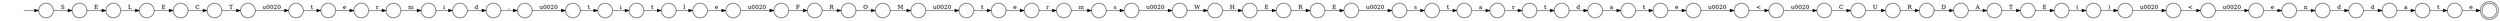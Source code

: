 digraph Automaton {
  rankdir = LR;
  0 [shape=circle,label=""];
  0 -> 65 [label="\u0020"]
  1 [shape=circle,label=""];
  1 -> 47 [label="T"]
  2 [shape=circle,label=""];
  initial [shape=plaintext,label=""];
  initial -> 2
  2 -> 35 [label="S"]
  3 [shape=circle,label=""];
  3 -> 24 [label="E"]
  4 [shape=circle,label=""];
  4 -> 59 [label="e"]
  5 [shape=circle,label=""];
  5 -> 53 [label="s"]
  6 [shape=circle,label=""];
  6 -> 46 [label="i"]
  7 [shape=circle,label=""];
  7 -> 58 [label="C"]
  8 [shape=circle,label=""];
  8 -> 4 [label="t"]
  9 [shape=circle,label=""];
  9 -> 64 [label="e"]
  10 [shape=circle,label=""];
  10 -> 16 [label="\u0020"]
  11 [shape=circle,label=""];
  11 -> 12 [label="a"]
  12 [shape=circle,label=""];
  12 -> 29 [label="r"]
  13 [shape=circle,label=""];
  13 -> 0 [label="<"]
  14 [shape=circle,label=""];
  14 -> 32 [label="e"]
  15 [shape=circle,label=""];
  15 -> 13 [label="\u0020"]
  16 [shape=circle,label=""];
  16 -> 14 [label="t"]
  17 [shape=circle,label=""];
  17 -> 31 [label="T"]
  18 [shape=circle,label=""];
  18 -> 21 [label="("]
  19 [shape=circle,label=""];
  19 -> 20 [label="R"]
  20 [shape=circle,label=""];
  20 -> 33 [label="D"]
  21 [shape=circle,label=""];
  21 -> 15 [label=")"]
  22 [shape=circle,label=""];
  22 -> 3 [label="L"]
  23 [shape=circle,label=""];
  23 -> 6 [label="m"]
  24 [shape=circle,label=""];
  24 -> 17 [label="C"]
  25 [shape=circle,label=""];
  25 -> 5 [label="\u0020"]
  26 [shape=circle,label=""];
  26 -> 68 [label="d"]
  27 [shape=circle,label=""];
  27 -> 36 [label="\u0020"]
  28 [shape=circle,label=""];
  28 -> 56 [label="s"]
  29 [shape=circle,label=""];
  29 -> 26 [label="t"]
  30 [shape=circle,label=""];
  30 -> 48 [label="t"]
  31 [shape=circle,label=""];
  31 -> 8 [label="\u0020"]
  32 [shape=circle,label=""];
  32 -> 60 [label="r"]
  33 [shape=circle,label=""];
  33 -> 1 [label="A"]
  34 [shape=circle,label=""];
  34 -> 7 [label="\u0020"]
  35 [shape=circle,label=""];
  35 -> 22 [label="E"]
  36 [shape=circle,label=""];
  36 -> 49 [label="t"]
  37 [shape=circle,label=""];
  37 -> 40 [label="R"]
  38 [shape=circle,label=""];
  38 -> 66 [label="H"]
  39 [shape=circle,label=""];
  39 -> 52 [label="e"]
  40 [shape=circle,label=""];
  40 -> 25 [label="E"]
  41 [shape=circle,label=""];
  41 -> 50 [label="d"]
  42 [shape=circle,label=""];
  42 -> 39 [label="t"]
  43 [shape=circle,label=""];
  43 -> 10 [label="M"]
  44 [shape=circle,label=""];
  44 -> 9 [label="t"]
  45 [shape=circle,label=""];
  45 -> 54 [label="n"]
  46 [shape=circle,label=""];
  46 -> 63 [label="d"]
  47 [shape=circle,label=""];
  47 -> 18 [label="E"]
  48 [shape=circle,label=""];
  48 -> 69 [label="l"]
  49 [shape=circle,label=""];
  49 -> 30 [label="i"]
  50 [shape=circle,label=""];
  50 -> 42 [label="a"]
  51 [shape=circle,label=""];
  51 -> 34 [label="<"]
  52 [shape=doublecircle,label=""];
  53 [shape=circle,label=""];
  53 -> 11 [label="t"]
  54 [shape=circle,label=""];
  54 -> 41 [label="d"]
  55 [shape=circle,label=""];
  55 -> 61 [label="R"]
  56 [shape=circle,label=""];
  56 -> 57 [label="\u0020"]
  57 [shape=circle,label=""];
  57 -> 38 [label="W"]
  58 [shape=circle,label=""];
  58 -> 19 [label="U"]
  59 [shape=circle,label=""];
  59 -> 23 [label="r"]
  60 [shape=circle,label=""];
  60 -> 28 [label="m"]
  61 [shape=circle,label=""];
  61 -> 43 [label="O"]
  62 [shape=circle,label=""];
  62 -> 55 [label="F"]
  63 [shape=circle,label=""];
  63 -> 27 [label=","]
  64 [shape=circle,label=""];
  64 -> 51 [label="\u0020"]
  65 [shape=circle,label=""];
  65 -> 45 [label="e"]
  66 [shape=circle,label=""];
  66 -> 37 [label="E"]
  67 [shape=circle,label=""];
  67 -> 62 [label="\u0020"]
  68 [shape=circle,label=""];
  68 -> 44 [label="a"]
  69 [shape=circle,label=""];
  69 -> 67 [label="e"]
}
